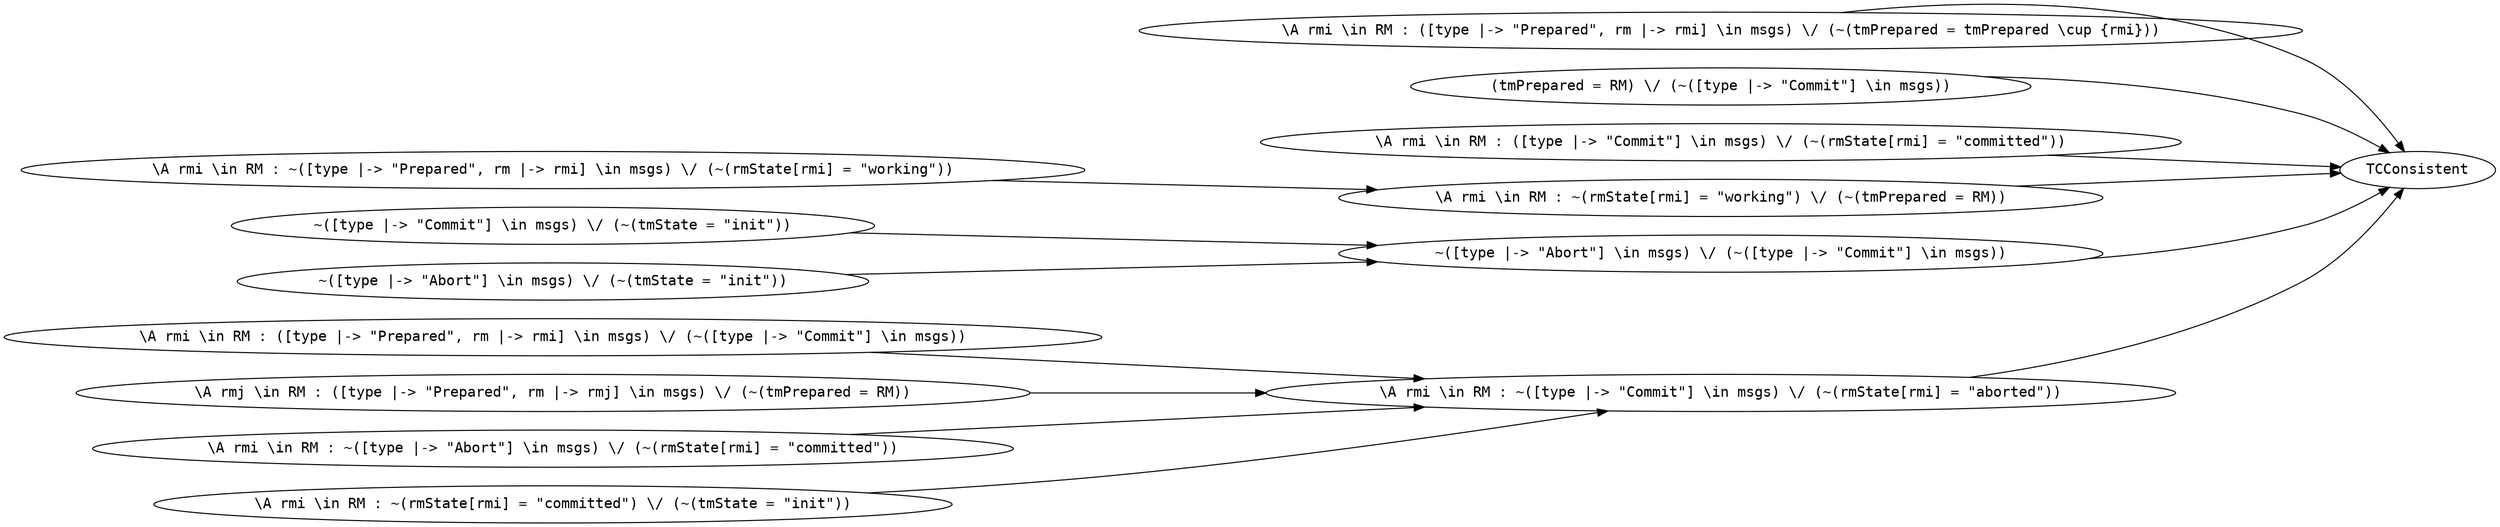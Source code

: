 // The Round Table
digraph "round-table" {
	graph [rankdir=LR]
	node [fontname=courier]
	Inv79_1_0 [label="\\A rmi \\in RM : ([type |-> \"Prepared\", rm |-> rmi] \\in msgs) \\/ (~(tmPrepared = tmPrepared \\cup {rmi}))"]
	Safety [label=TCConsistent]
	Inv276_1_1 [label="(tmPrepared = RM) \\/ (~([type |-> \"Commit\"] \\in msgs))"]
	Safety [label=TCConsistent]
	Inv45_1_2 [label="\\A rmi \\in RM : ([type |-> \"Commit\"] \\in msgs) \\/ (~(rmState[rmi] = \"committed\"))"]
	Safety [label=TCConsistent]
	Inv400_1_3 [label="\\A rmi \\in RM : ~(rmState[rmi] = \"working\") \\/ (~(tmPrepared = RM))"]
	Safety [label=TCConsistent]
	Inv318_1_4 [label="~([type |-> \"Abort\"] \\in msgs) \\/ (~([type |-> \"Commit\"] \\in msgs))"]
	Safety [label=TCConsistent]
	Inv334_1_5 [label="\\A rmi \\in RM : ~([type |-> \"Commit\"] \\in msgs) \\/ (~(rmState[rmi] = \"aborted\"))"]
	Safety [label=TCConsistent]
	Inv349_1_1 [label="\\A rmi \\in RM : ~([type |-> \"Prepared\", rm |-> rmi] \\in msgs) \\/ (~(rmState[rmi] = \"working\"))"]
	Inv400_1_3 [label="\\A rmi \\in RM : ~(rmState[rmi] = \"working\") \\/ (~(tmPrepared = RM))"]
	Inv344_1_0 [label="~([type |-> \"Commit\"] \\in msgs) \\/ (~(tmState = \"init\"))"]
	Inv318_1_4 [label="~([type |-> \"Abort\"] \\in msgs) \\/ (~([type |-> \"Commit\"] \\in msgs))"]
	Inv331_1_1 [label="~([type |-> \"Abort\"] \\in msgs) \\/ (~(tmState = \"init\"))"]
	Inv318_1_4 [label="~([type |-> \"Abort\"] \\in msgs) \\/ (~([type |-> \"Commit\"] \\in msgs))"]
	Inv68_1_0 [label="\\A rmi \\in RM : ([type |-> \"Prepared\", rm |-> rmi] \\in msgs) \\/ (~([type |-> \"Commit\"] \\in msgs))"]
	Inv334_1_5 [label="\\A rmi \\in RM : ~([type |-> \"Commit\"] \\in msgs) \\/ (~(rmState[rmi] = \"aborted\"))"]
	Inv103_1_2 [label="\\A rmj \\in RM : ([type |-> \"Prepared\", rm |-> rmj] \\in msgs) \\/ (~(tmPrepared = RM))"]
	Inv334_1_5 [label="\\A rmi \\in RM : ~([type |-> \"Commit\"] \\in msgs) \\/ (~(rmState[rmi] = \"aborted\"))"]
	Inv322_1_4 [label="\\A rmi \\in RM : ~([type |-> \"Abort\"] \\in msgs) \\/ (~(rmState[rmi] = \"committed\"))"]
	Inv334_1_5 [label="\\A rmi \\in RM : ~([type |-> \"Commit\"] \\in msgs) \\/ (~(rmState[rmi] = \"aborted\"))"]
	Inv386_1_5 [label="\\A rmi \\in RM : ~(rmState[rmi] = \"committed\") \\/ (~(tmState = \"init\"))"]
	Inv334_1_5 [label="\\A rmi \\in RM : ~([type |-> \"Commit\"] \\in msgs) \\/ (~(rmState[rmi] = \"aborted\"))"]
	Inv79_1_0 -> Safety
	Inv276_1_1 -> Safety
	Inv45_1_2 -> Safety
	Inv400_1_3 -> Safety
	Inv318_1_4 -> Safety
	Inv334_1_5 -> Safety
	Inv349_1_1 -> Inv400_1_3
	Inv344_1_0 -> Inv318_1_4
	Inv331_1_1 -> Inv318_1_4
	Inv68_1_0 -> Inv334_1_5
	Inv103_1_2 -> Inv334_1_5
	Inv322_1_4 -> Inv334_1_5
	Inv386_1_5 -> Inv334_1_5
}

